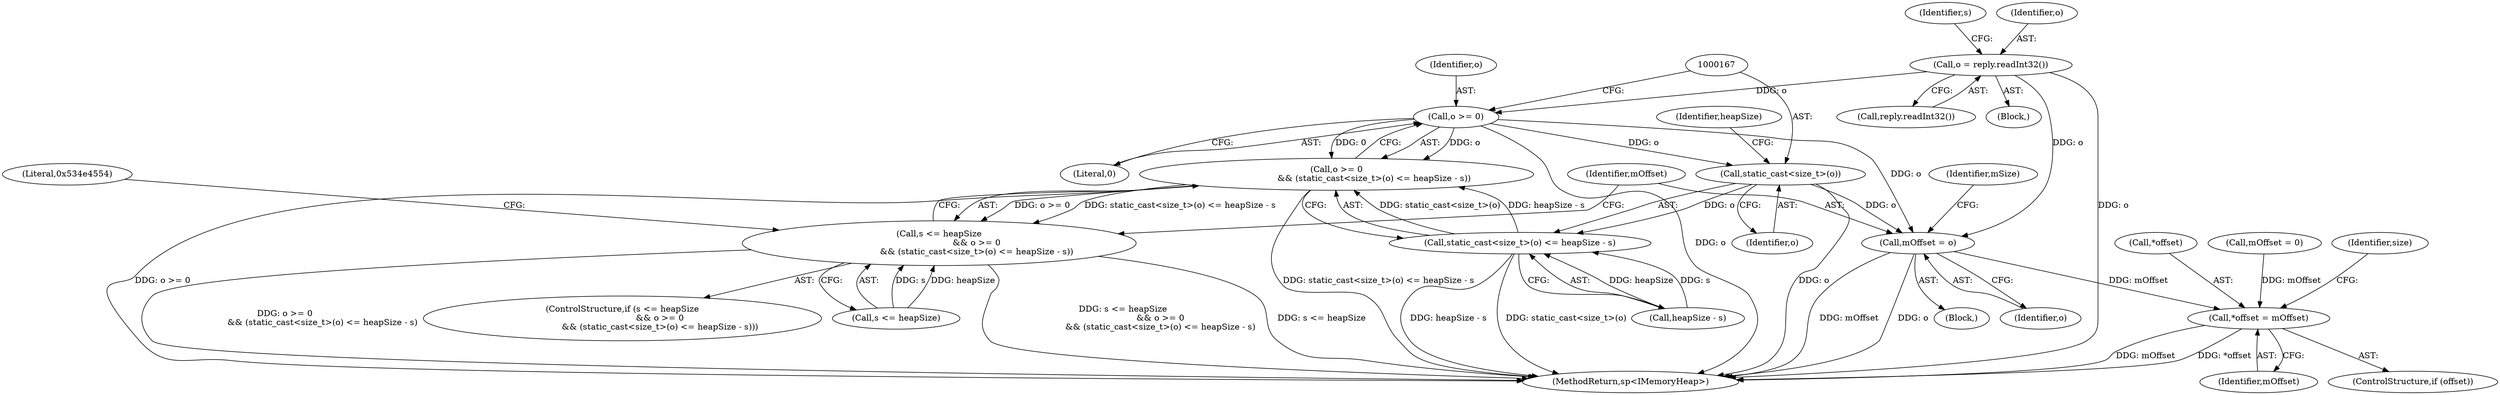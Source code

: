 digraph "0_Android_f3199c228aced7858b75a8070b8358c155ae0149@API" {
"1000128" [label="(Call,o = reply.readInt32())"];
"1000162" [label="(Call,o >= 0)"];
"1000161" [label="(Call,o >= 0\n                            && (static_cast<size_t>(o) <= heapSize - s))"];
"1000157" [label="(Call,s <= heapSize\n                            && o >= 0\n                            && (static_cast<size_t>(o) <= heapSize - s))"];
"1000166" [label="(Call,static_cast<size_t>(o))"];
"1000165" [label="(Call,static_cast<size_t>(o) <= heapSize - s)"];
"1000173" [label="(Call,mOffset = o)"];
"1000196" [label="(Call,*offset = mOffset)"];
"1000158" [label="(Call,s <= heapSize)"];
"1000169" [label="(Call,heapSize - s)"];
"1000174" [label="(Identifier,mOffset)"];
"1000172" [label="(Block,)"];
"1000163" [label="(Identifier,o)"];
"1000199" [label="(Identifier,mOffset)"];
"1000194" [label="(ControlStructure,if (offset))"];
"1000175" [label="(Identifier,o)"];
"1000122" [label="(Block,)"];
"1000197" [label="(Call,*offset)"];
"1000182" [label="(Literal,0x534e4554)"];
"1000177" [label="(Identifier,mSize)"];
"1000156" [label="(ControlStructure,if (s <= heapSize\n                            && o >= 0\n                            && (static_cast<size_t>(o) <= heapSize - s)))"];
"1000130" [label="(Call,reply.readInt32())"];
"1000188" [label="(Call,mOffset = 0)"];
"1000162" [label="(Call,o >= 0)"];
"1000165" [label="(Call,static_cast<size_t>(o) <= heapSize - s)"];
"1000213" [label="(MethodReturn,sp<IMemoryHeap>)"];
"1000201" [label="(Identifier,size)"];
"1000168" [label="(Identifier,o)"];
"1000133" [label="(Identifier,s)"];
"1000173" [label="(Call,mOffset = o)"];
"1000161" [label="(Call,o >= 0\n                            && (static_cast<size_t>(o) <= heapSize - s))"];
"1000170" [label="(Identifier,heapSize)"];
"1000166" [label="(Call,static_cast<size_t>(o))"];
"1000164" [label="(Literal,0)"];
"1000157" [label="(Call,s <= heapSize\n                            && o >= 0\n                            && (static_cast<size_t>(o) <= heapSize - s))"];
"1000129" [label="(Identifier,o)"];
"1000196" [label="(Call,*offset = mOffset)"];
"1000128" [label="(Call,o = reply.readInt32())"];
"1000128" -> "1000122"  [label="AST: "];
"1000128" -> "1000130"  [label="CFG: "];
"1000129" -> "1000128"  [label="AST: "];
"1000130" -> "1000128"  [label="AST: "];
"1000133" -> "1000128"  [label="CFG: "];
"1000128" -> "1000213"  [label="DDG: o"];
"1000128" -> "1000162"  [label="DDG: o"];
"1000128" -> "1000173"  [label="DDG: o"];
"1000162" -> "1000161"  [label="AST: "];
"1000162" -> "1000164"  [label="CFG: "];
"1000163" -> "1000162"  [label="AST: "];
"1000164" -> "1000162"  [label="AST: "];
"1000167" -> "1000162"  [label="CFG: "];
"1000161" -> "1000162"  [label="CFG: "];
"1000162" -> "1000213"  [label="DDG: o"];
"1000162" -> "1000161"  [label="DDG: o"];
"1000162" -> "1000161"  [label="DDG: 0"];
"1000162" -> "1000166"  [label="DDG: o"];
"1000162" -> "1000173"  [label="DDG: o"];
"1000161" -> "1000157"  [label="AST: "];
"1000161" -> "1000165"  [label="CFG: "];
"1000165" -> "1000161"  [label="AST: "];
"1000157" -> "1000161"  [label="CFG: "];
"1000161" -> "1000213"  [label="DDG: o >= 0"];
"1000161" -> "1000213"  [label="DDG: static_cast<size_t>(o) <= heapSize - s"];
"1000161" -> "1000157"  [label="DDG: o >= 0"];
"1000161" -> "1000157"  [label="DDG: static_cast<size_t>(o) <= heapSize - s"];
"1000165" -> "1000161"  [label="DDG: static_cast<size_t>(o)"];
"1000165" -> "1000161"  [label="DDG: heapSize - s"];
"1000157" -> "1000156"  [label="AST: "];
"1000157" -> "1000158"  [label="CFG: "];
"1000158" -> "1000157"  [label="AST: "];
"1000174" -> "1000157"  [label="CFG: "];
"1000182" -> "1000157"  [label="CFG: "];
"1000157" -> "1000213"  [label="DDG: s <= heapSize\n                            && o >= 0\n                            && (static_cast<size_t>(o) <= heapSize - s)"];
"1000157" -> "1000213"  [label="DDG: s <= heapSize"];
"1000157" -> "1000213"  [label="DDG: o >= 0\n                            && (static_cast<size_t>(o) <= heapSize - s)"];
"1000158" -> "1000157"  [label="DDG: s"];
"1000158" -> "1000157"  [label="DDG: heapSize"];
"1000166" -> "1000165"  [label="AST: "];
"1000166" -> "1000168"  [label="CFG: "];
"1000167" -> "1000166"  [label="AST: "];
"1000168" -> "1000166"  [label="AST: "];
"1000170" -> "1000166"  [label="CFG: "];
"1000166" -> "1000213"  [label="DDG: o"];
"1000166" -> "1000165"  [label="DDG: o"];
"1000166" -> "1000173"  [label="DDG: o"];
"1000165" -> "1000169"  [label="CFG: "];
"1000169" -> "1000165"  [label="AST: "];
"1000165" -> "1000213"  [label="DDG: heapSize - s"];
"1000165" -> "1000213"  [label="DDG: static_cast<size_t>(o)"];
"1000169" -> "1000165"  [label="DDG: heapSize"];
"1000169" -> "1000165"  [label="DDG: s"];
"1000173" -> "1000172"  [label="AST: "];
"1000173" -> "1000175"  [label="CFG: "];
"1000174" -> "1000173"  [label="AST: "];
"1000175" -> "1000173"  [label="AST: "];
"1000177" -> "1000173"  [label="CFG: "];
"1000173" -> "1000213"  [label="DDG: mOffset"];
"1000173" -> "1000213"  [label="DDG: o"];
"1000173" -> "1000196"  [label="DDG: mOffset"];
"1000196" -> "1000194"  [label="AST: "];
"1000196" -> "1000199"  [label="CFG: "];
"1000197" -> "1000196"  [label="AST: "];
"1000199" -> "1000196"  [label="AST: "];
"1000201" -> "1000196"  [label="CFG: "];
"1000196" -> "1000213"  [label="DDG: *offset"];
"1000196" -> "1000213"  [label="DDG: mOffset"];
"1000188" -> "1000196"  [label="DDG: mOffset"];
}
